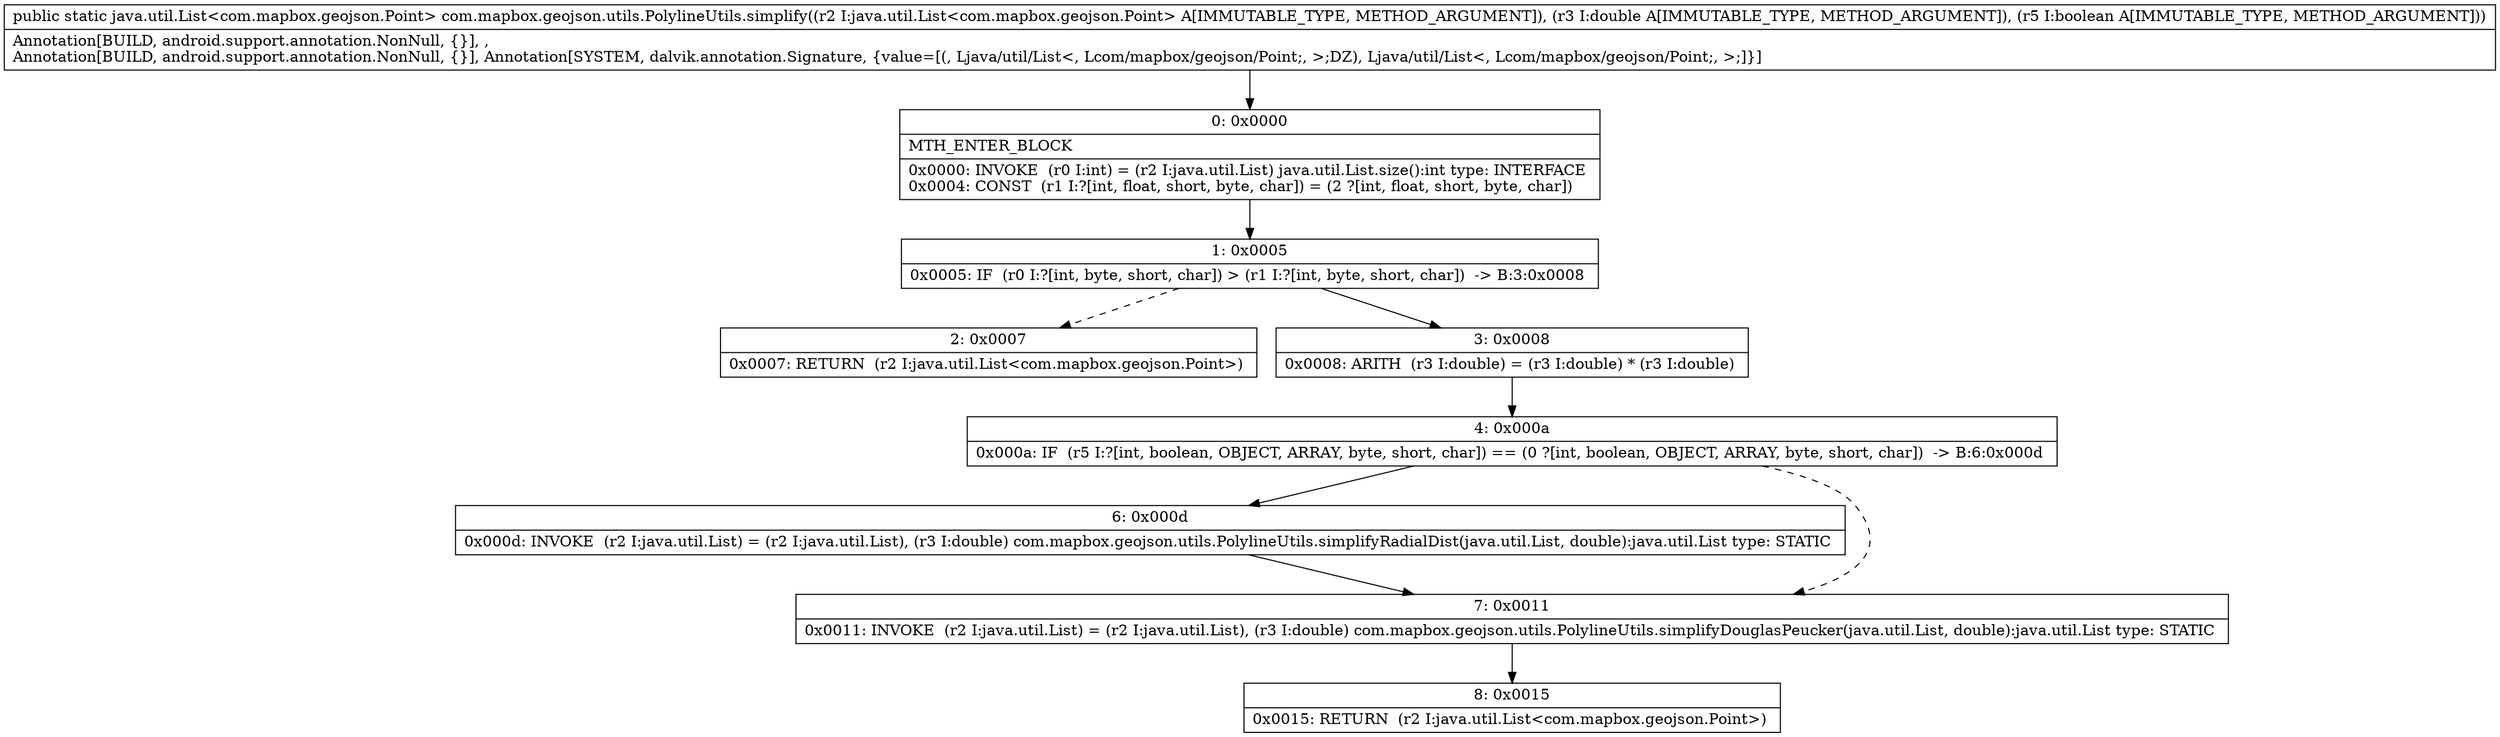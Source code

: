 digraph "CFG forcom.mapbox.geojson.utils.PolylineUtils.simplify(Ljava\/util\/List;DZ)Ljava\/util\/List;" {
Node_0 [shape=record,label="{0\:\ 0x0000|MTH_ENTER_BLOCK\l|0x0000: INVOKE  (r0 I:int) = (r2 I:java.util.List) java.util.List.size():int type: INTERFACE \l0x0004: CONST  (r1 I:?[int, float, short, byte, char]) = (2 ?[int, float, short, byte, char]) \l}"];
Node_1 [shape=record,label="{1\:\ 0x0005|0x0005: IF  (r0 I:?[int, byte, short, char]) \> (r1 I:?[int, byte, short, char])  \-\> B:3:0x0008 \l}"];
Node_2 [shape=record,label="{2\:\ 0x0007|0x0007: RETURN  (r2 I:java.util.List\<com.mapbox.geojson.Point\>) \l}"];
Node_3 [shape=record,label="{3\:\ 0x0008|0x0008: ARITH  (r3 I:double) = (r3 I:double) * (r3 I:double) \l}"];
Node_4 [shape=record,label="{4\:\ 0x000a|0x000a: IF  (r5 I:?[int, boolean, OBJECT, ARRAY, byte, short, char]) == (0 ?[int, boolean, OBJECT, ARRAY, byte, short, char])  \-\> B:6:0x000d \l}"];
Node_6 [shape=record,label="{6\:\ 0x000d|0x000d: INVOKE  (r2 I:java.util.List) = (r2 I:java.util.List), (r3 I:double) com.mapbox.geojson.utils.PolylineUtils.simplifyRadialDist(java.util.List, double):java.util.List type: STATIC \l}"];
Node_7 [shape=record,label="{7\:\ 0x0011|0x0011: INVOKE  (r2 I:java.util.List) = (r2 I:java.util.List), (r3 I:double) com.mapbox.geojson.utils.PolylineUtils.simplifyDouglasPeucker(java.util.List, double):java.util.List type: STATIC \l}"];
Node_8 [shape=record,label="{8\:\ 0x0015|0x0015: RETURN  (r2 I:java.util.List\<com.mapbox.geojson.Point\>) \l}"];
MethodNode[shape=record,label="{public static java.util.List\<com.mapbox.geojson.Point\> com.mapbox.geojson.utils.PolylineUtils.simplify((r2 I:java.util.List\<com.mapbox.geojson.Point\> A[IMMUTABLE_TYPE, METHOD_ARGUMENT]), (r3 I:double A[IMMUTABLE_TYPE, METHOD_ARGUMENT]), (r5 I:boolean A[IMMUTABLE_TYPE, METHOD_ARGUMENT]))  | Annotation[BUILD, android.support.annotation.NonNull, \{\}], , \lAnnotation[BUILD, android.support.annotation.NonNull, \{\}], Annotation[SYSTEM, dalvik.annotation.Signature, \{value=[(, Ljava\/util\/List\<, Lcom\/mapbox\/geojson\/Point;, \>;DZ), Ljava\/util\/List\<, Lcom\/mapbox\/geojson\/Point;, \>;]\}]\l}"];
MethodNode -> Node_0;
Node_0 -> Node_1;
Node_1 -> Node_2[style=dashed];
Node_1 -> Node_3;
Node_3 -> Node_4;
Node_4 -> Node_6;
Node_4 -> Node_7[style=dashed];
Node_6 -> Node_7;
Node_7 -> Node_8;
}

